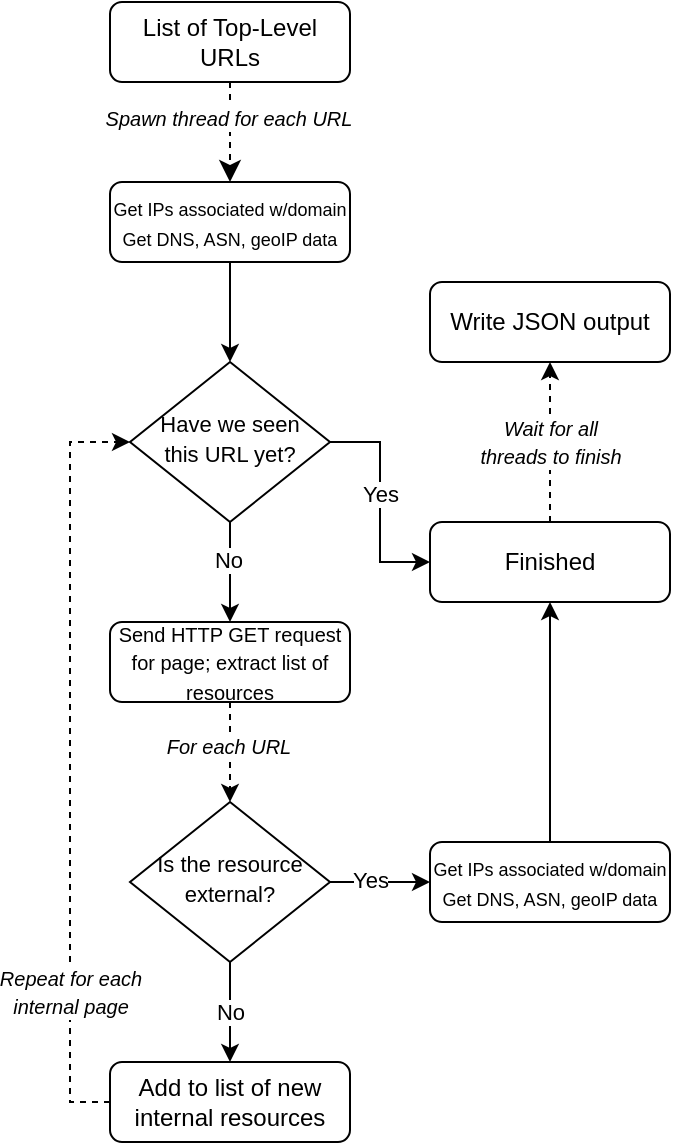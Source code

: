<mxfile version="13.0.3" type="device"><diagram id="C5RBs43oDa-KdzZeNtuy" name="Page-1"><mxGraphModel dx="767" dy="791" grid="1" gridSize="10" guides="1" tooltips="1" connect="1" arrows="1" fold="1" page="1" pageScale="1" pageWidth="827" pageHeight="1169" math="0" shadow="0"><root><mxCell id="WIyWlLk6GJQsqaUBKTNV-0"/><mxCell id="WIyWlLk6GJQsqaUBKTNV-1" parent="WIyWlLk6GJQsqaUBKTNV-0"/><mxCell id="WIyWlLk6GJQsqaUBKTNV-2" value="" style="rounded=0;html=1;jettySize=auto;orthogonalLoop=1;fontSize=11;endArrow=classic;endFill=1;endSize=8;strokeWidth=1;shadow=0;labelBackgroundColor=none;edgeStyle=orthogonalEdgeStyle;dashed=1;" parent="WIyWlLk6GJQsqaUBKTNV-1" source="WIyWlLk6GJQsqaUBKTNV-3" edge="1"><mxGeometry relative="1" as="geometry"><mxPoint x="220" y="170" as="targetPoint"/></mxGeometry></mxCell><mxCell id="pwJlb1oYLTFBhNawkiuK-0" value="&lt;i&gt;&lt;font style=&quot;font-size: 10px&quot;&gt;Spawn thread for each URL&lt;/font&gt;&lt;/i&gt;" style="edgeLabel;html=1;align=center;verticalAlign=middle;resizable=0;points=[];" vertex="1" connectable="0" parent="WIyWlLk6GJQsqaUBKTNV-2"><mxGeometry x="-0.307" y="-1" relative="1" as="geometry"><mxPoint as="offset"/></mxGeometry></mxCell><mxCell id="WIyWlLk6GJQsqaUBKTNV-3" value="List of Top-Level URLs" style="rounded=1;whiteSpace=wrap;html=1;fontSize=12;glass=0;strokeWidth=1;shadow=0;" parent="WIyWlLk6GJQsqaUBKTNV-1" vertex="1"><mxGeometry x="160" y="80" width="120" height="40" as="geometry"/></mxCell><mxCell id="pwJlb1oYLTFBhNawkiuK-6" style="edgeStyle=orthogonalEdgeStyle;rounded=0;orthogonalLoop=1;jettySize=auto;html=1;entryX=0.5;entryY=0;entryDx=0;entryDy=0;endArrow=classic;endFill=1;" edge="1" parent="WIyWlLk6GJQsqaUBKTNV-1" source="pwJlb1oYLTFBhNawkiuK-1" target="pwJlb1oYLTFBhNawkiuK-5"><mxGeometry relative="1" as="geometry"/></mxCell><mxCell id="pwJlb1oYLTFBhNawkiuK-8" value="No" style="edgeLabel;html=1;align=center;verticalAlign=middle;resizable=0;points=[];" vertex="1" connectable="0" parent="pwJlb1oYLTFBhNawkiuK-6"><mxGeometry x="-0.249" y="-1" relative="1" as="geometry"><mxPoint as="offset"/></mxGeometry></mxCell><mxCell id="pwJlb1oYLTFBhNawkiuK-13" style="edgeStyle=orthogonalEdgeStyle;rounded=0;orthogonalLoop=1;jettySize=auto;html=1;entryX=0;entryY=0.5;entryDx=0;entryDy=0;endArrow=classic;endFill=1;" edge="1" parent="WIyWlLk6GJQsqaUBKTNV-1" source="pwJlb1oYLTFBhNawkiuK-1" target="pwJlb1oYLTFBhNawkiuK-12"><mxGeometry relative="1" as="geometry"/></mxCell><mxCell id="pwJlb1oYLTFBhNawkiuK-14" value="Yes" style="edgeLabel;html=1;align=center;verticalAlign=middle;resizable=0;points=[];" vertex="1" connectable="0" parent="pwJlb1oYLTFBhNawkiuK-13"><mxGeometry x="-0.391" relative="1" as="geometry"><mxPoint y="17" as="offset"/></mxGeometry></mxCell><mxCell id="pwJlb1oYLTFBhNawkiuK-1" value="&lt;font style=&quot;font-size: 11px&quot;&gt;Have we seen &lt;br&gt;this URL yet?&lt;/font&gt;" style="rhombus;whiteSpace=wrap;html=1;shadow=0;fontFamily=Helvetica;fontSize=12;align=center;strokeWidth=1;spacing=6;spacingTop=-4;" vertex="1" parent="WIyWlLk6GJQsqaUBKTNV-1"><mxGeometry x="170" y="260" width="100" height="80" as="geometry"/></mxCell><mxCell id="pwJlb1oYLTFBhNawkiuK-7" style="edgeStyle=orthogonalEdgeStyle;rounded=0;orthogonalLoop=1;jettySize=auto;html=1;entryX=0.5;entryY=0;entryDx=0;entryDy=0;endArrow=classic;endFill=1;" edge="1" parent="WIyWlLk6GJQsqaUBKTNV-1" source="pwJlb1oYLTFBhNawkiuK-3" target="pwJlb1oYLTFBhNawkiuK-1"><mxGeometry relative="1" as="geometry"/></mxCell><mxCell id="pwJlb1oYLTFBhNawkiuK-3" value="&lt;font style=&quot;font-size: 9px&quot;&gt;Get IPs associated w/domain&lt;br&gt;Get DNS, ASN, geoIP data&lt;br&gt;&lt;/font&gt;" style="rounded=1;whiteSpace=wrap;html=1;fontSize=12;glass=0;strokeWidth=1;shadow=0;" vertex="1" parent="WIyWlLk6GJQsqaUBKTNV-1"><mxGeometry x="160" y="170" width="120" height="40" as="geometry"/></mxCell><mxCell id="pwJlb1oYLTFBhNawkiuK-10" style="edgeStyle=orthogonalEdgeStyle;rounded=0;orthogonalLoop=1;jettySize=auto;html=1;entryX=0.5;entryY=0;entryDx=0;entryDy=0;endArrow=classic;endFill=1;dashed=1;" edge="1" parent="WIyWlLk6GJQsqaUBKTNV-1" source="pwJlb1oYLTFBhNawkiuK-5" target="pwJlb1oYLTFBhNawkiuK-9"><mxGeometry relative="1" as="geometry"/></mxCell><mxCell id="pwJlb1oYLTFBhNawkiuK-11" value="&lt;i&gt;&lt;font style=&quot;font-size: 10px&quot;&gt;For each URL&lt;/font&gt;&lt;/i&gt;" style="edgeLabel;html=1;align=center;verticalAlign=middle;resizable=0;points=[];" vertex="1" connectable="0" parent="pwJlb1oYLTFBhNawkiuK-10"><mxGeometry x="-0.135" y="-1" relative="1" as="geometry"><mxPoint as="offset"/></mxGeometry></mxCell><mxCell id="pwJlb1oYLTFBhNawkiuK-5" value="&lt;font style=&quot;font-size: 10px&quot;&gt;Send HTTP GET request for page; extract list of resources&lt;/font&gt;" style="rounded=1;whiteSpace=wrap;html=1;fontSize=12;glass=0;strokeWidth=1;shadow=0;" vertex="1" parent="WIyWlLk6GJQsqaUBKTNV-1"><mxGeometry x="160" y="390" width="120" height="40" as="geometry"/></mxCell><mxCell id="pwJlb1oYLTFBhNawkiuK-16" style="edgeStyle=orthogonalEdgeStyle;rounded=0;orthogonalLoop=1;jettySize=auto;html=1;entryX=0;entryY=0.5;entryDx=0;entryDy=0;endArrow=classic;endFill=1;" edge="1" parent="WIyWlLk6GJQsqaUBKTNV-1" source="pwJlb1oYLTFBhNawkiuK-9" target="pwJlb1oYLTFBhNawkiuK-15"><mxGeometry relative="1" as="geometry"/></mxCell><mxCell id="pwJlb1oYLTFBhNawkiuK-21" value="Yes" style="edgeLabel;html=1;align=center;verticalAlign=middle;resizable=0;points=[];" vertex="1" connectable="0" parent="pwJlb1oYLTFBhNawkiuK-16"><mxGeometry x="-0.219" y="1" relative="1" as="geometry"><mxPoint as="offset"/></mxGeometry></mxCell><mxCell id="pwJlb1oYLTFBhNawkiuK-25" value="No" style="edgeStyle=orthogonalEdgeStyle;rounded=0;orthogonalLoop=1;jettySize=auto;html=1;entryX=0.5;entryY=0;entryDx=0;entryDy=0;endArrow=classic;endFill=1;" edge="1" parent="WIyWlLk6GJQsqaUBKTNV-1" source="pwJlb1oYLTFBhNawkiuK-9" target="pwJlb1oYLTFBhNawkiuK-23"><mxGeometry relative="1" as="geometry"/></mxCell><mxCell id="pwJlb1oYLTFBhNawkiuK-9" value="&lt;span style=&quot;font-size: 11px&quot;&gt;Is the resource external?&lt;/span&gt;" style="rhombus;whiteSpace=wrap;html=1;shadow=0;fontFamily=Helvetica;fontSize=12;align=center;strokeWidth=1;spacing=6;spacingTop=-4;" vertex="1" parent="WIyWlLk6GJQsqaUBKTNV-1"><mxGeometry x="170" y="480" width="100" height="80" as="geometry"/></mxCell><mxCell id="pwJlb1oYLTFBhNawkiuK-28" style="edgeStyle=orthogonalEdgeStyle;rounded=0;orthogonalLoop=1;jettySize=auto;html=1;entryX=0.5;entryY=1;entryDx=0;entryDy=0;dashed=1;endArrow=classic;endFill=1;" edge="1" parent="WIyWlLk6GJQsqaUBKTNV-1" source="pwJlb1oYLTFBhNawkiuK-12" target="pwJlb1oYLTFBhNawkiuK-27"><mxGeometry relative="1" as="geometry"/></mxCell><mxCell id="pwJlb1oYLTFBhNawkiuK-29" value="&lt;i style=&quot;font-size: 10px&quot;&gt;Wait for all &lt;br&gt;threads to finish&lt;/i&gt;" style="edgeLabel;html=1;align=center;verticalAlign=middle;resizable=0;points=[];" vertex="1" connectable="0" parent="pwJlb1oYLTFBhNawkiuK-28"><mxGeometry x="0.189" y="-1" relative="1" as="geometry"><mxPoint x="-1" y="7.59" as="offset"/></mxGeometry></mxCell><mxCell id="pwJlb1oYLTFBhNawkiuK-12" value="Finished" style="rounded=1;whiteSpace=wrap;html=1;fontSize=12;glass=0;strokeWidth=1;shadow=0;" vertex="1" parent="WIyWlLk6GJQsqaUBKTNV-1"><mxGeometry x="320" y="340" width="120" height="40" as="geometry"/></mxCell><mxCell id="pwJlb1oYLTFBhNawkiuK-22" style="edgeStyle=orthogonalEdgeStyle;rounded=0;orthogonalLoop=1;jettySize=auto;html=1;entryX=0.5;entryY=1;entryDx=0;entryDy=0;endArrow=classic;endFill=1;" edge="1" parent="WIyWlLk6GJQsqaUBKTNV-1" source="pwJlb1oYLTFBhNawkiuK-15" target="pwJlb1oYLTFBhNawkiuK-12"><mxGeometry relative="1" as="geometry"/></mxCell><mxCell id="pwJlb1oYLTFBhNawkiuK-15" value="&lt;span style=&quot;font-size: 9px&quot;&gt;Get IPs associated w/domain&lt;/span&gt;&lt;br style=&quot;font-size: 9px&quot;&gt;&lt;span style=&quot;font-size: 9px&quot;&gt;Get DNS, ASN, geoIP data&lt;/span&gt;" style="rounded=1;whiteSpace=wrap;html=1;fontSize=12;glass=0;strokeWidth=1;shadow=0;" vertex="1" parent="WIyWlLk6GJQsqaUBKTNV-1"><mxGeometry x="320" y="500" width="120" height="40" as="geometry"/></mxCell><mxCell id="pwJlb1oYLTFBhNawkiuK-24" style="edgeStyle=orthogonalEdgeStyle;rounded=0;orthogonalLoop=1;jettySize=auto;html=1;endArrow=classic;endFill=1;entryX=0;entryY=0.5;entryDx=0;entryDy=0;dashed=1;" edge="1" parent="WIyWlLk6GJQsqaUBKTNV-1" source="pwJlb1oYLTFBhNawkiuK-23" target="pwJlb1oYLTFBhNawkiuK-1"><mxGeometry relative="1" as="geometry"><mxPoint x="120" y="300" as="targetPoint"/><Array as="points"><mxPoint x="140" y="630"/><mxPoint x="140" y="300"/></Array></mxGeometry></mxCell><mxCell id="pwJlb1oYLTFBhNawkiuK-26" value="&lt;i style=&quot;font-size: 10px&quot;&gt;Repeat for each &lt;br&gt;internal page&lt;/i&gt;" style="edgeLabel;html=1;align=center;verticalAlign=middle;resizable=0;points=[];" vertex="1" connectable="0" parent="pwJlb1oYLTFBhNawkiuK-24"><mxGeometry x="-0.47" relative="1" as="geometry"><mxPoint y="25" as="offset"/></mxGeometry></mxCell><mxCell id="pwJlb1oYLTFBhNawkiuK-23" value="Add to list of new internal resources" style="rounded=1;whiteSpace=wrap;html=1;fontSize=12;glass=0;strokeWidth=1;shadow=0;" vertex="1" parent="WIyWlLk6GJQsqaUBKTNV-1"><mxGeometry x="160" y="610" width="120" height="40" as="geometry"/></mxCell><mxCell id="pwJlb1oYLTFBhNawkiuK-27" value="Write JSON output" style="rounded=1;whiteSpace=wrap;html=1;fontSize=12;glass=0;strokeWidth=1;shadow=0;" vertex="1" parent="WIyWlLk6GJQsqaUBKTNV-1"><mxGeometry x="320" y="220" width="120" height="40" as="geometry"/></mxCell></root></mxGraphModel></diagram></mxfile>